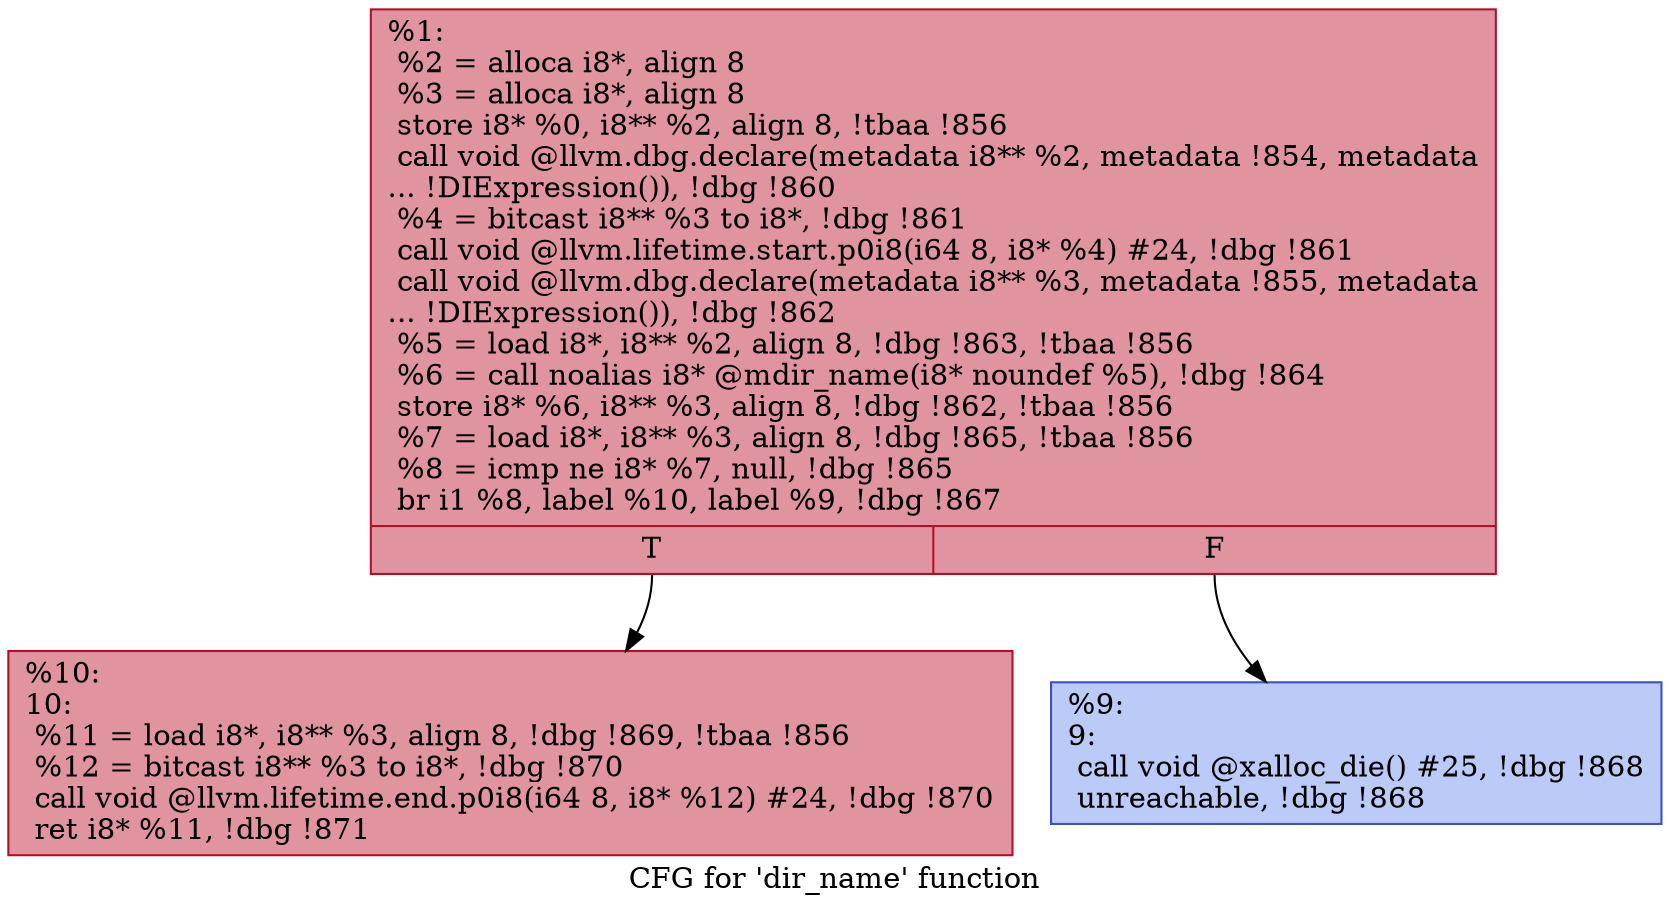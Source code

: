 digraph "CFG for 'dir_name' function" {
	label="CFG for 'dir_name' function";

	Node0x23d8c50 [shape=record,color="#b70d28ff", style=filled, fillcolor="#b70d2870",label="{%1:\l  %2 = alloca i8*, align 8\l  %3 = alloca i8*, align 8\l  store i8* %0, i8** %2, align 8, !tbaa !856\l  call void @llvm.dbg.declare(metadata i8** %2, metadata !854, metadata\l... !DIExpression()), !dbg !860\l  %4 = bitcast i8** %3 to i8*, !dbg !861\l  call void @llvm.lifetime.start.p0i8(i64 8, i8* %4) #24, !dbg !861\l  call void @llvm.dbg.declare(metadata i8** %3, metadata !855, metadata\l... !DIExpression()), !dbg !862\l  %5 = load i8*, i8** %2, align 8, !dbg !863, !tbaa !856\l  %6 = call noalias i8* @mdir_name(i8* noundef %5), !dbg !864\l  store i8* %6, i8** %3, align 8, !dbg !862, !tbaa !856\l  %7 = load i8*, i8** %3, align 8, !dbg !865, !tbaa !856\l  %8 = icmp ne i8* %7, null, !dbg !865\l  br i1 %8, label %10, label %9, !dbg !867\l|{<s0>T|<s1>F}}"];
	Node0x23d8c50:s0 -> Node0x23d8d30;
	Node0x23d8c50:s1 -> Node0x23d8ce0;
	Node0x23d8ce0 [shape=record,color="#3d50c3ff", style=filled, fillcolor="#6687ed70",label="{%9:\l9:                                                \l  call void @xalloc_die() #25, !dbg !868\l  unreachable, !dbg !868\l}"];
	Node0x23d8d30 [shape=record,color="#b70d28ff", style=filled, fillcolor="#b70d2870",label="{%10:\l10:                                               \l  %11 = load i8*, i8** %3, align 8, !dbg !869, !tbaa !856\l  %12 = bitcast i8** %3 to i8*, !dbg !870\l  call void @llvm.lifetime.end.p0i8(i64 8, i8* %12) #24, !dbg !870\l  ret i8* %11, !dbg !871\l}"];
}
